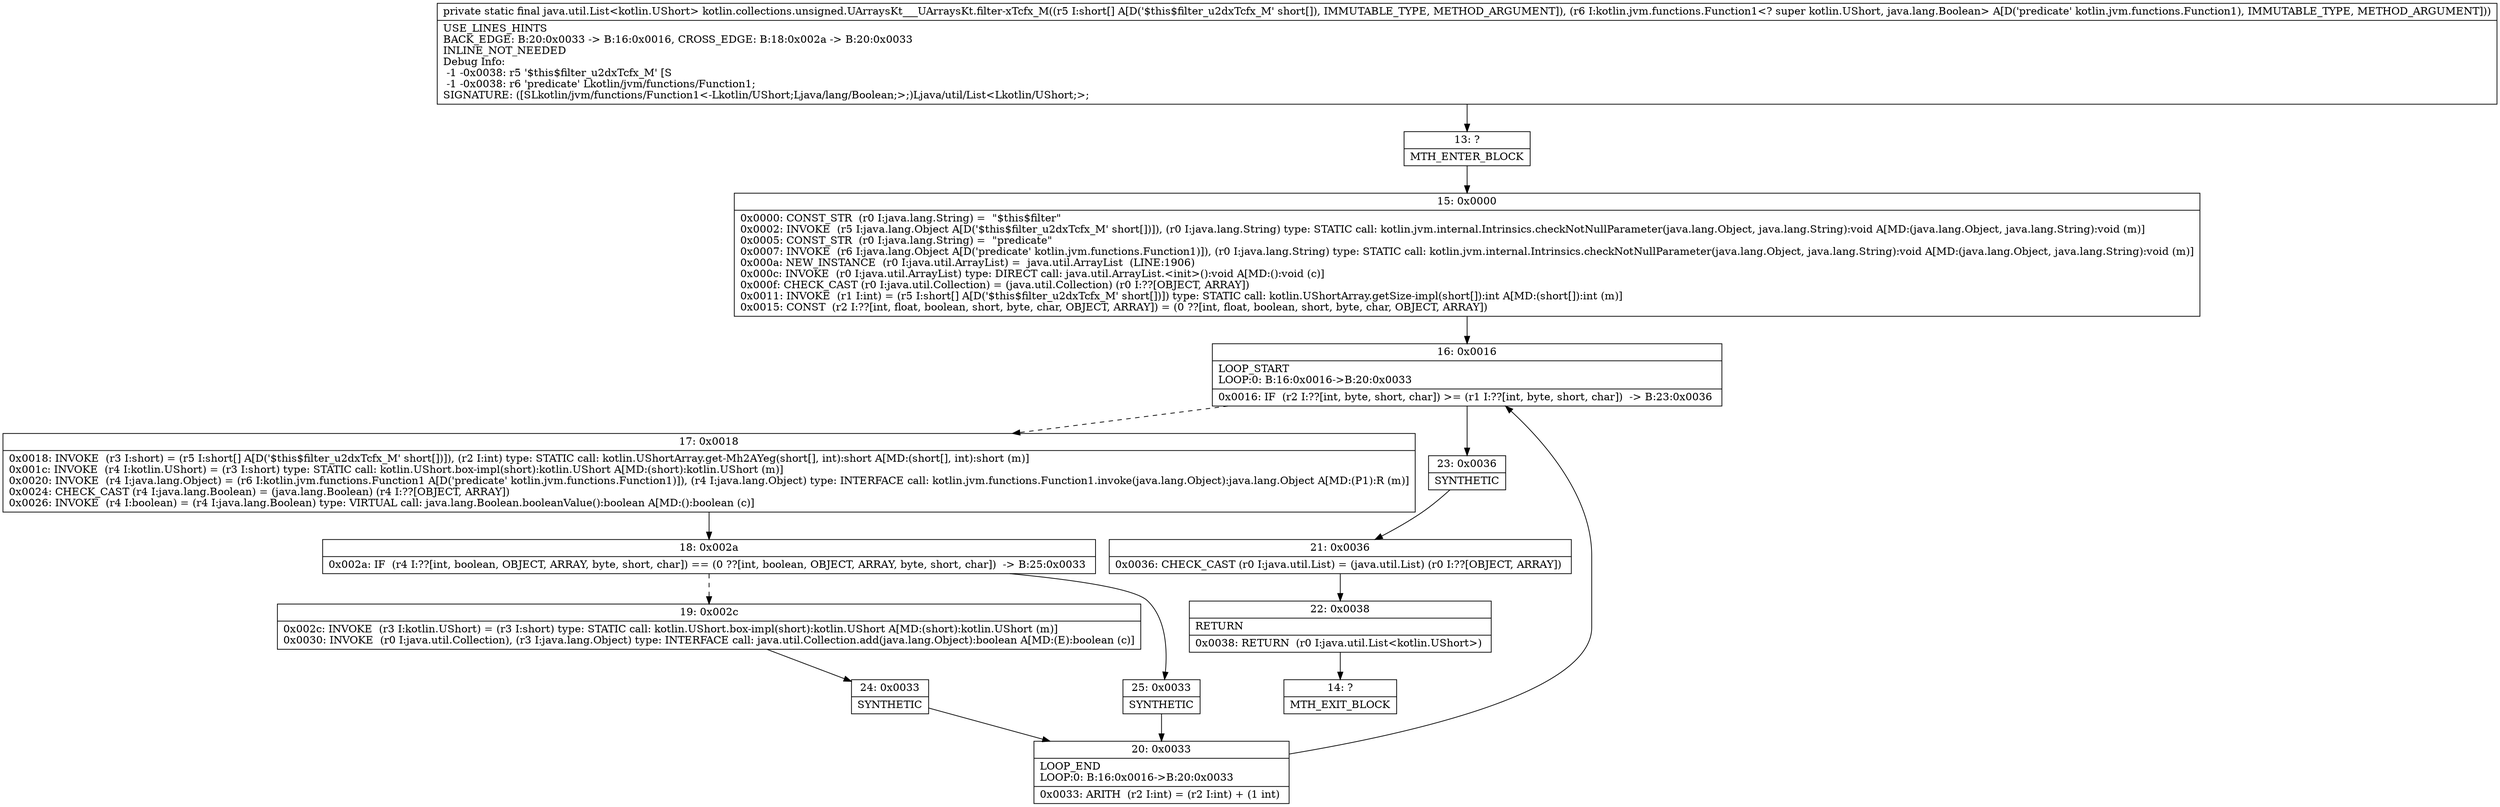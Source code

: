 digraph "CFG forkotlin.collections.unsigned.UArraysKt___UArraysKt.filter\-xTcfx_M([SLkotlin\/jvm\/functions\/Function1;)Ljava\/util\/List;" {
Node_13 [shape=record,label="{13\:\ ?|MTH_ENTER_BLOCK\l}"];
Node_15 [shape=record,label="{15\:\ 0x0000|0x0000: CONST_STR  (r0 I:java.lang.String) =  \"$this$filter\" \l0x0002: INVOKE  (r5 I:java.lang.Object A[D('$this$filter_u2dxTcfx_M' short[])]), (r0 I:java.lang.String) type: STATIC call: kotlin.jvm.internal.Intrinsics.checkNotNullParameter(java.lang.Object, java.lang.String):void A[MD:(java.lang.Object, java.lang.String):void (m)]\l0x0005: CONST_STR  (r0 I:java.lang.String) =  \"predicate\" \l0x0007: INVOKE  (r6 I:java.lang.Object A[D('predicate' kotlin.jvm.functions.Function1)]), (r0 I:java.lang.String) type: STATIC call: kotlin.jvm.internal.Intrinsics.checkNotNullParameter(java.lang.Object, java.lang.String):void A[MD:(java.lang.Object, java.lang.String):void (m)]\l0x000a: NEW_INSTANCE  (r0 I:java.util.ArrayList) =  java.util.ArrayList  (LINE:1906)\l0x000c: INVOKE  (r0 I:java.util.ArrayList) type: DIRECT call: java.util.ArrayList.\<init\>():void A[MD:():void (c)]\l0x000f: CHECK_CAST (r0 I:java.util.Collection) = (java.util.Collection) (r0 I:??[OBJECT, ARRAY]) \l0x0011: INVOKE  (r1 I:int) = (r5 I:short[] A[D('$this$filter_u2dxTcfx_M' short[])]) type: STATIC call: kotlin.UShortArray.getSize\-impl(short[]):int A[MD:(short[]):int (m)]\l0x0015: CONST  (r2 I:??[int, float, boolean, short, byte, char, OBJECT, ARRAY]) = (0 ??[int, float, boolean, short, byte, char, OBJECT, ARRAY]) \l}"];
Node_16 [shape=record,label="{16\:\ 0x0016|LOOP_START\lLOOP:0: B:16:0x0016\-\>B:20:0x0033\l|0x0016: IF  (r2 I:??[int, byte, short, char]) \>= (r1 I:??[int, byte, short, char])  \-\> B:23:0x0036 \l}"];
Node_17 [shape=record,label="{17\:\ 0x0018|0x0018: INVOKE  (r3 I:short) = (r5 I:short[] A[D('$this$filter_u2dxTcfx_M' short[])]), (r2 I:int) type: STATIC call: kotlin.UShortArray.get\-Mh2AYeg(short[], int):short A[MD:(short[], int):short (m)]\l0x001c: INVOKE  (r4 I:kotlin.UShort) = (r3 I:short) type: STATIC call: kotlin.UShort.box\-impl(short):kotlin.UShort A[MD:(short):kotlin.UShort (m)]\l0x0020: INVOKE  (r4 I:java.lang.Object) = (r6 I:kotlin.jvm.functions.Function1 A[D('predicate' kotlin.jvm.functions.Function1)]), (r4 I:java.lang.Object) type: INTERFACE call: kotlin.jvm.functions.Function1.invoke(java.lang.Object):java.lang.Object A[MD:(P1):R (m)]\l0x0024: CHECK_CAST (r4 I:java.lang.Boolean) = (java.lang.Boolean) (r4 I:??[OBJECT, ARRAY]) \l0x0026: INVOKE  (r4 I:boolean) = (r4 I:java.lang.Boolean) type: VIRTUAL call: java.lang.Boolean.booleanValue():boolean A[MD:():boolean (c)]\l}"];
Node_18 [shape=record,label="{18\:\ 0x002a|0x002a: IF  (r4 I:??[int, boolean, OBJECT, ARRAY, byte, short, char]) == (0 ??[int, boolean, OBJECT, ARRAY, byte, short, char])  \-\> B:25:0x0033 \l}"];
Node_19 [shape=record,label="{19\:\ 0x002c|0x002c: INVOKE  (r3 I:kotlin.UShort) = (r3 I:short) type: STATIC call: kotlin.UShort.box\-impl(short):kotlin.UShort A[MD:(short):kotlin.UShort (m)]\l0x0030: INVOKE  (r0 I:java.util.Collection), (r3 I:java.lang.Object) type: INTERFACE call: java.util.Collection.add(java.lang.Object):boolean A[MD:(E):boolean (c)]\l}"];
Node_24 [shape=record,label="{24\:\ 0x0033|SYNTHETIC\l}"];
Node_20 [shape=record,label="{20\:\ 0x0033|LOOP_END\lLOOP:0: B:16:0x0016\-\>B:20:0x0033\l|0x0033: ARITH  (r2 I:int) = (r2 I:int) + (1 int) \l}"];
Node_25 [shape=record,label="{25\:\ 0x0033|SYNTHETIC\l}"];
Node_23 [shape=record,label="{23\:\ 0x0036|SYNTHETIC\l}"];
Node_21 [shape=record,label="{21\:\ 0x0036|0x0036: CHECK_CAST (r0 I:java.util.List) = (java.util.List) (r0 I:??[OBJECT, ARRAY]) \l}"];
Node_22 [shape=record,label="{22\:\ 0x0038|RETURN\l|0x0038: RETURN  (r0 I:java.util.List\<kotlin.UShort\>) \l}"];
Node_14 [shape=record,label="{14\:\ ?|MTH_EXIT_BLOCK\l}"];
MethodNode[shape=record,label="{private static final java.util.List\<kotlin.UShort\> kotlin.collections.unsigned.UArraysKt___UArraysKt.filter\-xTcfx_M((r5 I:short[] A[D('$this$filter_u2dxTcfx_M' short[]), IMMUTABLE_TYPE, METHOD_ARGUMENT]), (r6 I:kotlin.jvm.functions.Function1\<? super kotlin.UShort, java.lang.Boolean\> A[D('predicate' kotlin.jvm.functions.Function1), IMMUTABLE_TYPE, METHOD_ARGUMENT]))  | USE_LINES_HINTS\lBACK_EDGE: B:20:0x0033 \-\> B:16:0x0016, CROSS_EDGE: B:18:0x002a \-\> B:20:0x0033\lINLINE_NOT_NEEDED\lDebug Info:\l  \-1 \-0x0038: r5 '$this$filter_u2dxTcfx_M' [S\l  \-1 \-0x0038: r6 'predicate' Lkotlin\/jvm\/functions\/Function1;\lSIGNATURE: ([SLkotlin\/jvm\/functions\/Function1\<\-Lkotlin\/UShort;Ljava\/lang\/Boolean;\>;)Ljava\/util\/List\<Lkotlin\/UShort;\>;\l}"];
MethodNode -> Node_13;Node_13 -> Node_15;
Node_15 -> Node_16;
Node_16 -> Node_17[style=dashed];
Node_16 -> Node_23;
Node_17 -> Node_18;
Node_18 -> Node_19[style=dashed];
Node_18 -> Node_25;
Node_19 -> Node_24;
Node_24 -> Node_20;
Node_20 -> Node_16;
Node_25 -> Node_20;
Node_23 -> Node_21;
Node_21 -> Node_22;
Node_22 -> Node_14;
}

